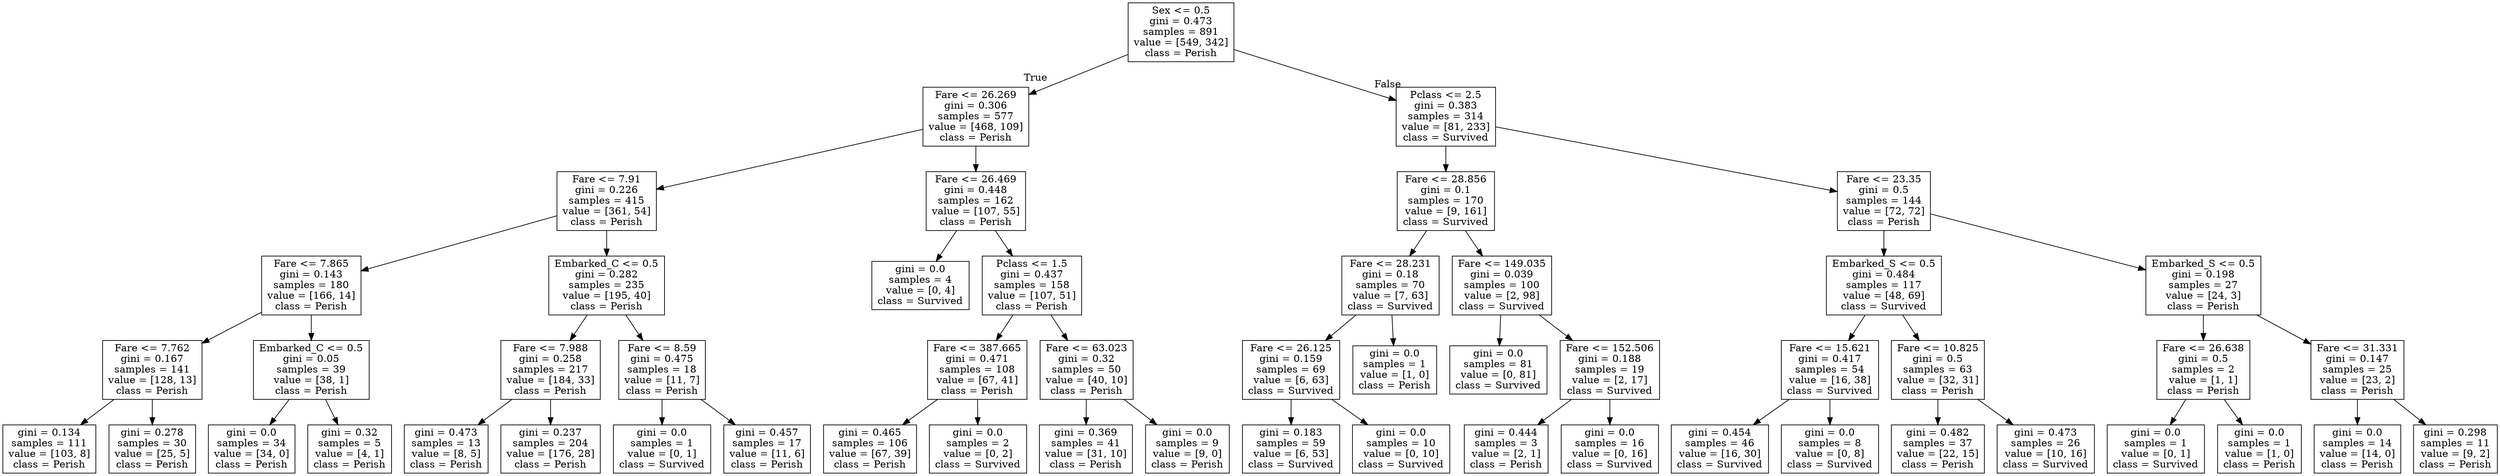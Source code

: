 digraph Tree {
node [shape=box] ;
0 [label="Sex <= 0.5\ngini = 0.473\nsamples = 891\nvalue = [549, 342]\nclass = Perish"] ;
1 [label="Fare <= 26.269\ngini = 0.306\nsamples = 577\nvalue = [468, 109]\nclass = Perish"] ;
0 -> 1 [labeldistance=2.5, labelangle=45, headlabel="True"] ;
2 [label="Fare <= 7.91\ngini = 0.226\nsamples = 415\nvalue = [361, 54]\nclass = Perish"] ;
1 -> 2 ;
3 [label="Fare <= 7.865\ngini = 0.143\nsamples = 180\nvalue = [166, 14]\nclass = Perish"] ;
2 -> 3 ;
4 [label="Fare <= 7.762\ngini = 0.167\nsamples = 141\nvalue = [128, 13]\nclass = Perish"] ;
3 -> 4 ;
5 [label="gini = 0.134\nsamples = 111\nvalue = [103, 8]\nclass = Perish"] ;
4 -> 5 ;
6 [label="gini = 0.278\nsamples = 30\nvalue = [25, 5]\nclass = Perish"] ;
4 -> 6 ;
7 [label="Embarked_C <= 0.5\ngini = 0.05\nsamples = 39\nvalue = [38, 1]\nclass = Perish"] ;
3 -> 7 ;
8 [label="gini = 0.0\nsamples = 34\nvalue = [34, 0]\nclass = Perish"] ;
7 -> 8 ;
9 [label="gini = 0.32\nsamples = 5\nvalue = [4, 1]\nclass = Perish"] ;
7 -> 9 ;
10 [label="Embarked_C <= 0.5\ngini = 0.282\nsamples = 235\nvalue = [195, 40]\nclass = Perish"] ;
2 -> 10 ;
11 [label="Fare <= 7.988\ngini = 0.258\nsamples = 217\nvalue = [184, 33]\nclass = Perish"] ;
10 -> 11 ;
12 [label="gini = 0.473\nsamples = 13\nvalue = [8, 5]\nclass = Perish"] ;
11 -> 12 ;
13 [label="gini = 0.237\nsamples = 204\nvalue = [176, 28]\nclass = Perish"] ;
11 -> 13 ;
14 [label="Fare <= 8.59\ngini = 0.475\nsamples = 18\nvalue = [11, 7]\nclass = Perish"] ;
10 -> 14 ;
15 [label="gini = 0.0\nsamples = 1\nvalue = [0, 1]\nclass = Survived"] ;
14 -> 15 ;
16 [label="gini = 0.457\nsamples = 17\nvalue = [11, 6]\nclass = Perish"] ;
14 -> 16 ;
17 [label="Fare <= 26.469\ngini = 0.448\nsamples = 162\nvalue = [107, 55]\nclass = Perish"] ;
1 -> 17 ;
18 [label="gini = 0.0\nsamples = 4\nvalue = [0, 4]\nclass = Survived"] ;
17 -> 18 ;
19 [label="Pclass <= 1.5\ngini = 0.437\nsamples = 158\nvalue = [107, 51]\nclass = Perish"] ;
17 -> 19 ;
20 [label="Fare <= 387.665\ngini = 0.471\nsamples = 108\nvalue = [67, 41]\nclass = Perish"] ;
19 -> 20 ;
21 [label="gini = 0.465\nsamples = 106\nvalue = [67, 39]\nclass = Perish"] ;
20 -> 21 ;
22 [label="gini = 0.0\nsamples = 2\nvalue = [0, 2]\nclass = Survived"] ;
20 -> 22 ;
23 [label="Fare <= 63.023\ngini = 0.32\nsamples = 50\nvalue = [40, 10]\nclass = Perish"] ;
19 -> 23 ;
24 [label="gini = 0.369\nsamples = 41\nvalue = [31, 10]\nclass = Perish"] ;
23 -> 24 ;
25 [label="gini = 0.0\nsamples = 9\nvalue = [9, 0]\nclass = Perish"] ;
23 -> 25 ;
26 [label="Pclass <= 2.5\ngini = 0.383\nsamples = 314\nvalue = [81, 233]\nclass = Survived"] ;
0 -> 26 [labeldistance=2.5, labelangle=-45, headlabel="False"] ;
27 [label="Fare <= 28.856\ngini = 0.1\nsamples = 170\nvalue = [9, 161]\nclass = Survived"] ;
26 -> 27 ;
28 [label="Fare <= 28.231\ngini = 0.18\nsamples = 70\nvalue = [7, 63]\nclass = Survived"] ;
27 -> 28 ;
29 [label="Fare <= 26.125\ngini = 0.159\nsamples = 69\nvalue = [6, 63]\nclass = Survived"] ;
28 -> 29 ;
30 [label="gini = 0.183\nsamples = 59\nvalue = [6, 53]\nclass = Survived"] ;
29 -> 30 ;
31 [label="gini = 0.0\nsamples = 10\nvalue = [0, 10]\nclass = Survived"] ;
29 -> 31 ;
32 [label="gini = 0.0\nsamples = 1\nvalue = [1, 0]\nclass = Perish"] ;
28 -> 32 ;
33 [label="Fare <= 149.035\ngini = 0.039\nsamples = 100\nvalue = [2, 98]\nclass = Survived"] ;
27 -> 33 ;
34 [label="gini = 0.0\nsamples = 81\nvalue = [0, 81]\nclass = Survived"] ;
33 -> 34 ;
35 [label="Fare <= 152.506\ngini = 0.188\nsamples = 19\nvalue = [2, 17]\nclass = Survived"] ;
33 -> 35 ;
36 [label="gini = 0.444\nsamples = 3\nvalue = [2, 1]\nclass = Perish"] ;
35 -> 36 ;
37 [label="gini = 0.0\nsamples = 16\nvalue = [0, 16]\nclass = Survived"] ;
35 -> 37 ;
38 [label="Fare <= 23.35\ngini = 0.5\nsamples = 144\nvalue = [72, 72]\nclass = Perish"] ;
26 -> 38 ;
39 [label="Embarked_S <= 0.5\ngini = 0.484\nsamples = 117\nvalue = [48, 69]\nclass = Survived"] ;
38 -> 39 ;
40 [label="Fare <= 15.621\ngini = 0.417\nsamples = 54\nvalue = [16, 38]\nclass = Survived"] ;
39 -> 40 ;
41 [label="gini = 0.454\nsamples = 46\nvalue = [16, 30]\nclass = Survived"] ;
40 -> 41 ;
42 [label="gini = 0.0\nsamples = 8\nvalue = [0, 8]\nclass = Survived"] ;
40 -> 42 ;
43 [label="Fare <= 10.825\ngini = 0.5\nsamples = 63\nvalue = [32, 31]\nclass = Perish"] ;
39 -> 43 ;
44 [label="gini = 0.482\nsamples = 37\nvalue = [22, 15]\nclass = Perish"] ;
43 -> 44 ;
45 [label="gini = 0.473\nsamples = 26\nvalue = [10, 16]\nclass = Survived"] ;
43 -> 45 ;
46 [label="Embarked_S <= 0.5\ngini = 0.198\nsamples = 27\nvalue = [24, 3]\nclass = Perish"] ;
38 -> 46 ;
47 [label="Fare <= 26.638\ngini = 0.5\nsamples = 2\nvalue = [1, 1]\nclass = Perish"] ;
46 -> 47 ;
48 [label="gini = 0.0\nsamples = 1\nvalue = [0, 1]\nclass = Survived"] ;
47 -> 48 ;
49 [label="gini = 0.0\nsamples = 1\nvalue = [1, 0]\nclass = Perish"] ;
47 -> 49 ;
50 [label="Fare <= 31.331\ngini = 0.147\nsamples = 25\nvalue = [23, 2]\nclass = Perish"] ;
46 -> 50 ;
51 [label="gini = 0.0\nsamples = 14\nvalue = [14, 0]\nclass = Perish"] ;
50 -> 51 ;
52 [label="gini = 0.298\nsamples = 11\nvalue = [9, 2]\nclass = Perish"] ;
50 -> 52 ;
}